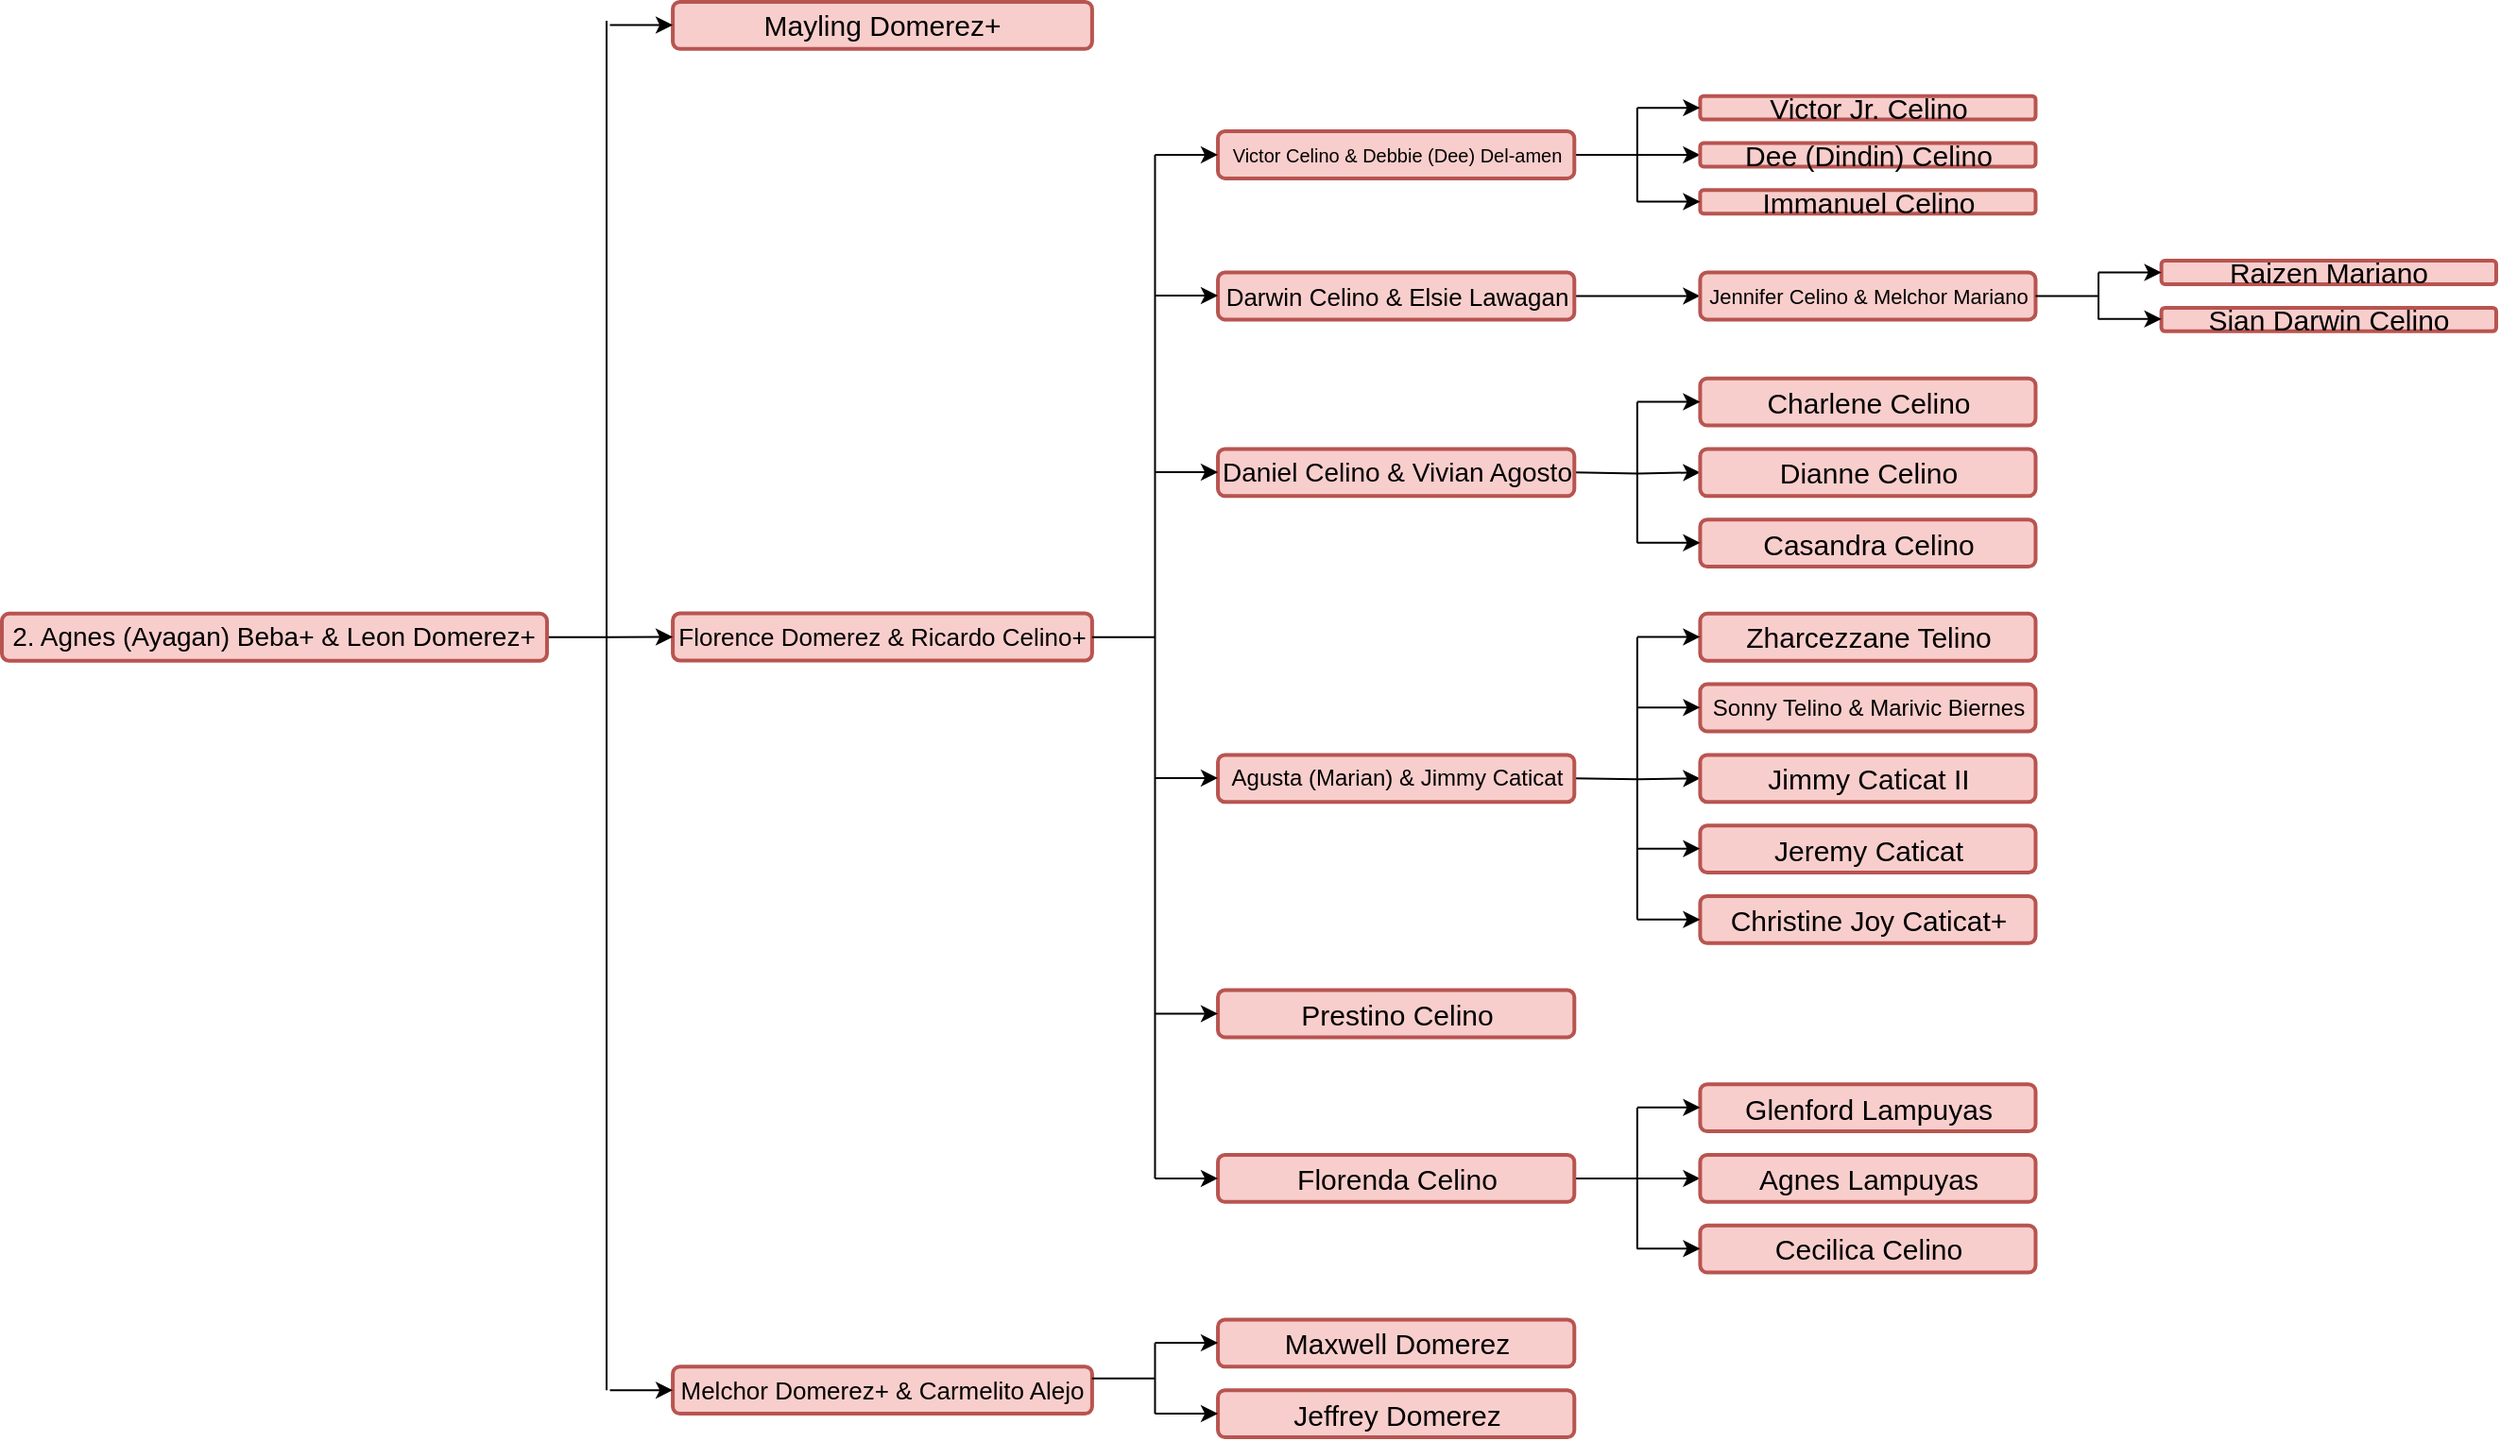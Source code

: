 <mxfile version="28.0.4">
  <diagram name="Page-1" id="Qc2j29BkZQCwujwfNHXb">
    <mxGraphModel dx="1695" dy="998" grid="1" gridSize="10" guides="1" tooltips="1" connect="1" arrows="1" fold="1" page="1" pageScale="1" pageWidth="1400" pageHeight="850" math="0" shadow="0">
      <root>
        <mxCell id="0" />
        <mxCell id="1" parent="0" />
        <mxCell id="mNVwAcbcl_QrP8iyDvm8-939" value="" style="group" vertex="1" connectable="0" parent="1">
          <mxGeometry x="40" y="40" width="1320" height="760" as="geometry" />
        </mxCell>
        <mxCell id="mNVwAcbcl_QrP8iyDvm8-872" value="Mayling Domerez+" style="whiteSpace=wrap;html=1;rounded=1;strokeColor=#b85450;fillColor=#f8cecc;strokeWidth=2;fontSize=15;" vertex="1" parent="mNVwAcbcl_QrP8iyDvm8-939">
          <mxGeometry x="355.047" width="221.905" height="24.918" as="geometry" />
        </mxCell>
        <mxCell id="mNVwAcbcl_QrP8iyDvm8-873" value="Florence Domerez &amp;amp; Ricardo Celino+" style="whiteSpace=wrap;html=1;rounded=1;strokeColor=#b85450;fillColor=#f8cecc;strokeWidth=2;fontSize=13;" vertex="1" parent="mNVwAcbcl_QrP8iyDvm8-939">
          <mxGeometry x="355.047" y="323.785" width="221.905" height="24.918" as="geometry" />
        </mxCell>
        <mxCell id="mNVwAcbcl_QrP8iyDvm8-874" value="" style="edgeStyle=orthogonalEdgeStyle;rounded=0;orthogonalLoop=1;jettySize=auto;html=1;fontFamily=Helvetica;fontSize=12;fontColor=default;" edge="1" parent="mNVwAcbcl_QrP8iyDvm8-939" source="mNVwAcbcl_QrP8iyDvm8-875" target="mNVwAcbcl_QrP8iyDvm8-883">
          <mxGeometry relative="1" as="geometry" />
        </mxCell>
        <mxCell id="mNVwAcbcl_QrP8iyDvm8-875" value="Victor Celino &amp;amp; Debbie (Dee) Del-amen" style="rounded=1;whiteSpace=wrap;html=1;fillColor=#f8cecc;strokeColor=#b85450;strokeWidth=2;fontSize=10;" vertex="1" parent="mNVwAcbcl_QrP8iyDvm8-939">
          <mxGeometry x="643.524" y="68.525" width="188.619" height="24.918" as="geometry" />
        </mxCell>
        <mxCell id="mNVwAcbcl_QrP8iyDvm8-876" value="" style="edgeStyle=orthogonalEdgeStyle;rounded=0;orthogonalLoop=1;jettySize=auto;html=1;fontFamily=Helvetica;fontSize=12;fontColor=default;" edge="1" parent="mNVwAcbcl_QrP8iyDvm8-939" source="mNVwAcbcl_QrP8iyDvm8-877" target="mNVwAcbcl_QrP8iyDvm8-885">
          <mxGeometry relative="1" as="geometry" />
        </mxCell>
        <mxCell id="mNVwAcbcl_QrP8iyDvm8-877" value="Darwin Celino &amp;amp; Elsie Lawagan" style="rounded=1;whiteSpace=wrap;html=1;fillColor=#f8cecc;strokeColor=#b85450;strokeWidth=2;fontSize=13;" vertex="1" parent="mNVwAcbcl_QrP8iyDvm8-939">
          <mxGeometry x="643.524" y="143.279" width="188.619" height="24.918" as="geometry" />
        </mxCell>
        <mxCell id="mNVwAcbcl_QrP8iyDvm8-878" value="" style="edgeStyle=orthogonalEdgeStyle;rounded=0;orthogonalLoop=1;jettySize=auto;html=1;fontFamily=Helvetica;fontSize=12;fontColor=default;" edge="1" parent="mNVwAcbcl_QrP8iyDvm8-939" target="mNVwAcbcl_QrP8iyDvm8-889">
          <mxGeometry relative="1" as="geometry">
            <mxPoint x="832.143" y="249.18" as="sourcePoint" />
          </mxGeometry>
        </mxCell>
        <mxCell id="mNVwAcbcl_QrP8iyDvm8-879" value="Daniel Celino &amp;amp; Vivian Agosto" style="rounded=1;whiteSpace=wrap;html=1;fillColor=#f8cecc;strokeColor=#b85450;strokeWidth=2;fontSize=14;" vertex="1" parent="mNVwAcbcl_QrP8iyDvm8-939">
          <mxGeometry x="643.524" y="236.721" width="188.619" height="24.918" as="geometry" />
        </mxCell>
        <mxCell id="mNVwAcbcl_QrP8iyDvm8-880" value="" style="edgeStyle=orthogonalEdgeStyle;rounded=0;orthogonalLoop=1;jettySize=auto;html=1;fontFamily=Helvetica;fontSize=12;fontColor=default;" edge="1" parent="mNVwAcbcl_QrP8iyDvm8-939" target="mNVwAcbcl_QrP8iyDvm8-903">
          <mxGeometry relative="1" as="geometry">
            <mxPoint x="832.143" y="411.148" as="sourcePoint" />
          </mxGeometry>
        </mxCell>
        <mxCell id="mNVwAcbcl_QrP8iyDvm8-881" value="Agusta (Marian) &amp;amp; Jimmy Caticat" style="rounded=1;whiteSpace=wrap;html=1;fillColor=#f8cecc;strokeColor=#b85450;strokeWidth=2;fontSize=12;" vertex="1" parent="mNVwAcbcl_QrP8iyDvm8-939">
          <mxGeometry x="643.524" y="398.689" width="188.619" height="24.918" as="geometry" />
        </mxCell>
        <mxCell id="mNVwAcbcl_QrP8iyDvm8-882" value="Victor Jr. Celino" style="whiteSpace=wrap;html=1;rounded=1;fillColor=#f8cecc;strokeColor=#b85450;strokeWidth=2;fontSize=15;" vertex="1" parent="mNVwAcbcl_QrP8iyDvm8-939">
          <mxGeometry x="898.714" y="49.836" width="177.524" height="12.459" as="geometry" />
        </mxCell>
        <mxCell id="mNVwAcbcl_QrP8iyDvm8-883" value="Dee (Dindin) Celino" style="whiteSpace=wrap;html=1;rounded=1;fillColor=#f8cecc;strokeColor=#b85450;strokeWidth=2;fontSize=15;" vertex="1" parent="mNVwAcbcl_QrP8iyDvm8-939">
          <mxGeometry x="898.714" y="74.754" width="177.524" height="12.459" as="geometry" />
        </mxCell>
        <mxCell id="mNVwAcbcl_QrP8iyDvm8-884" value="Immanuel Celino" style="whiteSpace=wrap;html=1;rounded=1;fillColor=#f8cecc;strokeColor=#b85450;strokeWidth=2;fontSize=15;" vertex="1" parent="mNVwAcbcl_QrP8iyDvm8-939">
          <mxGeometry x="898.714" y="99.672" width="177.524" height="12.459" as="geometry" />
        </mxCell>
        <mxCell id="mNVwAcbcl_QrP8iyDvm8-885" value="Jennifer Celino &amp;amp; Melchor Mariano" style="whiteSpace=wrap;html=1;rounded=1;fillColor=#f8cecc;strokeColor=#b85450;strokeWidth=2;fontSize=11;" vertex="1" parent="mNVwAcbcl_QrP8iyDvm8-939">
          <mxGeometry x="898.714" y="143.279" width="177.524" height="24.918" as="geometry" />
        </mxCell>
        <mxCell id="mNVwAcbcl_QrP8iyDvm8-886" value="Raizen Mariano" style="rounded=1;whiteSpace=wrap;html=1;fillColor=#f8cecc;strokeColor=#b85450;strokeWidth=2;fontSize=15;" vertex="1" parent="mNVwAcbcl_QrP8iyDvm8-939">
          <mxGeometry x="1142.809" y="137.049" width="177.191" height="12.459" as="geometry" />
        </mxCell>
        <mxCell id="mNVwAcbcl_QrP8iyDvm8-887" value="Sian Darwin Celino" style="rounded=1;whiteSpace=wrap;html=1;fillColor=#f8cecc;strokeColor=#b85450;strokeWidth=2;fontSize=15;" vertex="1" parent="mNVwAcbcl_QrP8iyDvm8-939">
          <mxGeometry x="1142.809" y="161.967" width="177.191" height="12.459" as="geometry" />
        </mxCell>
        <mxCell id="mNVwAcbcl_QrP8iyDvm8-888" value="Charlene Celino" style="whiteSpace=wrap;html=1;rounded=1;fillColor=#f8cecc;strokeColor=#b85450;strokeWidth=2;fontSize=15;" vertex="1" parent="mNVwAcbcl_QrP8iyDvm8-939">
          <mxGeometry x="898.714" y="199.344" width="177.524" height="24.918" as="geometry" />
        </mxCell>
        <mxCell id="mNVwAcbcl_QrP8iyDvm8-889" value="Dianne Celino" style="whiteSpace=wrap;html=1;rounded=1;fillColor=#f8cecc;strokeColor=#b85450;strokeWidth=2;fontSize=15;" vertex="1" parent="mNVwAcbcl_QrP8iyDvm8-939">
          <mxGeometry x="898.714" y="236.721" width="177.524" height="24.918" as="geometry" />
        </mxCell>
        <mxCell id="mNVwAcbcl_QrP8iyDvm8-890" value="Casandra Celino" style="whiteSpace=wrap;html=1;rounded=1;fillColor=#f8cecc;strokeColor=#b85450;strokeWidth=2;fontSize=15;" vertex="1" parent="mNVwAcbcl_QrP8iyDvm8-939">
          <mxGeometry x="898.714" y="274.098" width="177.524" height="24.918" as="geometry" />
        </mxCell>
        <mxCell id="mNVwAcbcl_QrP8iyDvm8-891" value="" style="endArrow=none;html=1;rounded=0;fontFamily=Helvetica;fontSize=12;fontColor=default;" edge="1" parent="mNVwAcbcl_QrP8iyDvm8-939">
          <mxGeometry width="50" height="50" relative="1" as="geometry">
            <mxPoint x="865.428" y="105.902" as="sourcePoint" />
            <mxPoint x="865.428" y="56.066" as="targetPoint" />
          </mxGeometry>
        </mxCell>
        <mxCell id="mNVwAcbcl_QrP8iyDvm8-892" value="" style="endArrow=classic;html=1;rounded=0;fontFamily=Helvetica;fontSize=12;fontColor=default;" edge="1" parent="mNVwAcbcl_QrP8iyDvm8-939">
          <mxGeometry width="50" height="50" relative="1" as="geometry">
            <mxPoint x="865.428" y="56.066" as="sourcePoint" />
            <mxPoint x="898.714" y="56.066" as="targetPoint" />
          </mxGeometry>
        </mxCell>
        <mxCell id="mNVwAcbcl_QrP8iyDvm8-893" value="" style="endArrow=classic;html=1;rounded=0;fontFamily=Helvetica;fontSize=12;fontColor=default;" edge="1" parent="mNVwAcbcl_QrP8iyDvm8-939">
          <mxGeometry width="50" height="50" relative="1" as="geometry">
            <mxPoint x="865.428" y="105.765" as="sourcePoint" />
            <mxPoint x="898.714" y="105.765" as="targetPoint" />
          </mxGeometry>
        </mxCell>
        <mxCell id="mNVwAcbcl_QrP8iyDvm8-894" value="" style="endArrow=none;html=1;rounded=0;fontFamily=Helvetica;fontSize=12;fontColor=default;" edge="1" parent="mNVwAcbcl_QrP8iyDvm8-939">
          <mxGeometry width="50" height="50" relative="1" as="geometry">
            <mxPoint x="1076.238" y="155.738" as="sourcePoint" />
            <mxPoint x="1109.523" y="155.738" as="targetPoint" />
          </mxGeometry>
        </mxCell>
        <mxCell id="mNVwAcbcl_QrP8iyDvm8-895" value="" style="endArrow=none;html=1;rounded=0;fontFamily=Helvetica;fontSize=12;fontColor=default;" edge="1" parent="mNVwAcbcl_QrP8iyDvm8-939">
          <mxGeometry width="50" height="50" relative="1" as="geometry">
            <mxPoint x="1109.523" y="168.197" as="sourcePoint" />
            <mxPoint x="1109.523" y="143.279" as="targetPoint" />
          </mxGeometry>
        </mxCell>
        <mxCell id="mNVwAcbcl_QrP8iyDvm8-896" value="" style="endArrow=classic;html=1;rounded=0;fontFamily=Helvetica;fontSize=12;fontColor=default;entryX=0;entryY=0.5;entryDx=0;entryDy=0;" edge="1" parent="mNVwAcbcl_QrP8iyDvm8-939" target="mNVwAcbcl_QrP8iyDvm8-886">
          <mxGeometry width="50" height="50" relative="1" as="geometry">
            <mxPoint x="1109.523" y="143.279" as="sourcePoint" />
            <mxPoint x="1165.0" y="112.131" as="targetPoint" />
          </mxGeometry>
        </mxCell>
        <mxCell id="mNVwAcbcl_QrP8iyDvm8-897" value="" style="endArrow=classic;html=1;rounded=0;fontFamily=Helvetica;fontSize=12;fontColor=default;entryX=0;entryY=0.5;entryDx=0;entryDy=0;" edge="1" parent="mNVwAcbcl_QrP8iyDvm8-939">
          <mxGeometry width="50" height="50" relative="1" as="geometry">
            <mxPoint x="1109.523" y="167.929" as="sourcePoint" />
            <mxPoint x="1142.809" y="167.929" as="targetPoint" />
          </mxGeometry>
        </mxCell>
        <mxCell id="mNVwAcbcl_QrP8iyDvm8-898" value="" style="endArrow=none;html=1;rounded=0;fontFamily=Helvetica;fontSize=12;fontColor=default;" edge="1" parent="mNVwAcbcl_QrP8iyDvm8-939">
          <mxGeometry width="50" height="50" relative="1" as="geometry">
            <mxPoint x="865.428" y="286.557" as="sourcePoint" />
            <mxPoint x="865.428" y="211.803" as="targetPoint" />
          </mxGeometry>
        </mxCell>
        <mxCell id="mNVwAcbcl_QrP8iyDvm8-899" value="" style="endArrow=classic;html=1;rounded=0;fontFamily=Helvetica;fontSize=12;fontColor=default;" edge="1" parent="mNVwAcbcl_QrP8iyDvm8-939">
          <mxGeometry width="50" height="50" relative="1" as="geometry">
            <mxPoint x="865.428" y="211.803" as="sourcePoint" />
            <mxPoint x="898.714" y="211.803" as="targetPoint" />
          </mxGeometry>
        </mxCell>
        <mxCell id="mNVwAcbcl_QrP8iyDvm8-900" value="" style="endArrow=classic;html=1;rounded=0;fontFamily=Helvetica;fontSize=12;fontColor=default;" edge="1" parent="mNVwAcbcl_QrP8iyDvm8-939">
          <mxGeometry width="50" height="50" relative="1" as="geometry">
            <mxPoint x="865.428" y="286.414" as="sourcePoint" />
            <mxPoint x="898.714" y="286.414" as="targetPoint" />
          </mxGeometry>
        </mxCell>
        <mxCell id="mNVwAcbcl_QrP8iyDvm8-901" value="Zharcezzane Telino" style="whiteSpace=wrap;html=1;rounded=1;fillColor=#f8cecc;strokeColor=#b85450;strokeWidth=2;fontSize=15;" vertex="1" parent="mNVwAcbcl_QrP8iyDvm8-939">
          <mxGeometry x="898.714" y="323.934" width="177.524" height="24.918" as="geometry" />
        </mxCell>
        <mxCell id="mNVwAcbcl_QrP8iyDvm8-902" value="Sonny Telino &amp;amp; Marivic Biernes" style="whiteSpace=wrap;html=1;rounded=1;fillColor=#f8cecc;strokeColor=#b85450;strokeWidth=2;fontSize=12;" vertex="1" parent="mNVwAcbcl_QrP8iyDvm8-939">
          <mxGeometry x="898.714" y="361.311" width="177.524" height="24.918" as="geometry" />
        </mxCell>
        <mxCell id="mNVwAcbcl_QrP8iyDvm8-903" value="Jimmy Caticat II" style="whiteSpace=wrap;html=1;rounded=1;fillColor=#f8cecc;strokeColor=#b85450;strokeWidth=2;fontSize=15;" vertex="1" parent="mNVwAcbcl_QrP8iyDvm8-939">
          <mxGeometry x="898.714" y="398.689" width="177.524" height="24.918" as="geometry" />
        </mxCell>
        <mxCell id="mNVwAcbcl_QrP8iyDvm8-904" value="Jeremy Caticat" style="whiteSpace=wrap;html=1;rounded=1;fillColor=#f8cecc;strokeColor=#b85450;strokeWidth=2;fontSize=15;" vertex="1" parent="mNVwAcbcl_QrP8iyDvm8-939">
          <mxGeometry x="898.714" y="436.066" width="177.524" height="24.918" as="geometry" />
        </mxCell>
        <mxCell id="mNVwAcbcl_QrP8iyDvm8-905" value="Christine Joy Caticat+" style="whiteSpace=wrap;html=1;rounded=1;fillColor=#f8cecc;strokeColor=#b85450;strokeWidth=2;fontSize=15;" vertex="1" parent="mNVwAcbcl_QrP8iyDvm8-939">
          <mxGeometry x="898.714" y="473.443" width="177.524" height="24.918" as="geometry" />
        </mxCell>
        <mxCell id="mNVwAcbcl_QrP8iyDvm8-906" value="" style="endArrow=none;html=1;rounded=0;fontFamily=Helvetica;fontSize=12;fontColor=default;" edge="1" parent="mNVwAcbcl_QrP8iyDvm8-939">
          <mxGeometry width="50" height="50" relative="1" as="geometry">
            <mxPoint x="865.428" y="485.902" as="sourcePoint" />
            <mxPoint x="865.428" y="336.393" as="targetPoint" />
          </mxGeometry>
        </mxCell>
        <mxCell id="mNVwAcbcl_QrP8iyDvm8-907" value="" style="endArrow=classic;html=1;rounded=0;fontFamily=Helvetica;fontSize=12;fontColor=default;" edge="1" parent="mNVwAcbcl_QrP8iyDvm8-939">
          <mxGeometry width="50" height="50" relative="1" as="geometry">
            <mxPoint x="865.428" y="485.902" as="sourcePoint" />
            <mxPoint x="898.714" y="485.902" as="targetPoint" />
          </mxGeometry>
        </mxCell>
        <mxCell id="mNVwAcbcl_QrP8iyDvm8-908" value="" style="endArrow=classic;html=1;rounded=0;fontFamily=Helvetica;fontSize=12;fontColor=default;" edge="1" parent="mNVwAcbcl_QrP8iyDvm8-939">
          <mxGeometry width="50" height="50" relative="1" as="geometry">
            <mxPoint x="865.428" y="448.363" as="sourcePoint" />
            <mxPoint x="898.714" y="448.363" as="targetPoint" />
          </mxGeometry>
        </mxCell>
        <mxCell id="mNVwAcbcl_QrP8iyDvm8-909" value="" style="endArrow=classic;html=1;rounded=0;fontFamily=Helvetica;fontSize=12;fontColor=default;" edge="1" parent="mNVwAcbcl_QrP8iyDvm8-939">
          <mxGeometry width="50" height="50" relative="1" as="geometry">
            <mxPoint x="865.428" y="373.609" as="sourcePoint" />
            <mxPoint x="898.714" y="373.609" as="targetPoint" />
          </mxGeometry>
        </mxCell>
        <mxCell id="mNVwAcbcl_QrP8iyDvm8-910" value="" style="endArrow=classic;html=1;rounded=0;fontFamily=Helvetica;fontSize=12;fontColor=default;" edge="1" parent="mNVwAcbcl_QrP8iyDvm8-939">
          <mxGeometry width="50" height="50" relative="1" as="geometry">
            <mxPoint x="865.428" y="336.231" as="sourcePoint" />
            <mxPoint x="898.714" y="336.231" as="targetPoint" />
          </mxGeometry>
        </mxCell>
        <mxCell id="mNVwAcbcl_QrP8iyDvm8-911" value="Prestino Celino" style="rounded=1;whiteSpace=wrap;html=1;fillColor=#f8cecc;strokeColor=#b85450;strokeWidth=2;fontSize=15;" vertex="1" parent="mNVwAcbcl_QrP8iyDvm8-939">
          <mxGeometry x="643.524" y="523.279" width="188.619" height="24.918" as="geometry" />
        </mxCell>
        <mxCell id="mNVwAcbcl_QrP8iyDvm8-912" value="" style="edgeStyle=orthogonalEdgeStyle;rounded=0;orthogonalLoop=1;jettySize=auto;html=1;fontFamily=Helvetica;fontSize=12;fontColor=default;" edge="1" parent="mNVwAcbcl_QrP8iyDvm8-939" source="mNVwAcbcl_QrP8iyDvm8-913" target="mNVwAcbcl_QrP8iyDvm8-915">
          <mxGeometry relative="1" as="geometry" />
        </mxCell>
        <mxCell id="mNVwAcbcl_QrP8iyDvm8-913" value="Florenda Celino" style="rounded=1;whiteSpace=wrap;html=1;fillColor=#f8cecc;strokeColor=#b85450;strokeWidth=2;fontSize=15;" vertex="1" parent="mNVwAcbcl_QrP8iyDvm8-939">
          <mxGeometry x="643.524" y="610.492" width="188.619" height="24.918" as="geometry" />
        </mxCell>
        <mxCell id="mNVwAcbcl_QrP8iyDvm8-914" value="Glenford Lampuyas" style="whiteSpace=wrap;html=1;rounded=1;fillColor=#f8cecc;strokeColor=#b85450;strokeWidth=2;fontSize=15;" vertex="1" parent="mNVwAcbcl_QrP8iyDvm8-939">
          <mxGeometry x="898.714" y="573.115" width="177.524" height="24.918" as="geometry" />
        </mxCell>
        <mxCell id="mNVwAcbcl_QrP8iyDvm8-915" value="Agnes Lampuyas" style="whiteSpace=wrap;html=1;rounded=1;fillColor=#f8cecc;strokeColor=#b85450;strokeWidth=2;fontSize=15;" vertex="1" parent="mNVwAcbcl_QrP8iyDvm8-939">
          <mxGeometry x="898.714" y="610.492" width="177.524" height="24.918" as="geometry" />
        </mxCell>
        <mxCell id="mNVwAcbcl_QrP8iyDvm8-916" value="Cecilica Celino" style="whiteSpace=wrap;html=1;rounded=1;fillColor=#f8cecc;strokeColor=#b85450;strokeWidth=2;fontSize=15;" vertex="1" parent="mNVwAcbcl_QrP8iyDvm8-939">
          <mxGeometry x="898.714" y="647.869" width="177.524" height="24.918" as="geometry" />
        </mxCell>
        <mxCell id="mNVwAcbcl_QrP8iyDvm8-917" value="" style="endArrow=none;html=1;rounded=0;fontFamily=Helvetica;fontSize=12;fontColor=default;" edge="1" parent="mNVwAcbcl_QrP8iyDvm8-939">
          <mxGeometry width="50" height="50" relative="1" as="geometry">
            <mxPoint x="865.428" y="660.328" as="sourcePoint" />
            <mxPoint x="865.428" y="585.574" as="targetPoint" />
          </mxGeometry>
        </mxCell>
        <mxCell id="mNVwAcbcl_QrP8iyDvm8-918" value="" style="endArrow=classic;html=1;rounded=0;fontFamily=Helvetica;fontSize=12;fontColor=default;" edge="1" parent="mNVwAcbcl_QrP8iyDvm8-939">
          <mxGeometry width="50" height="50" relative="1" as="geometry">
            <mxPoint x="865.428" y="585.381" as="sourcePoint" />
            <mxPoint x="898.714" y="585.381" as="targetPoint" />
          </mxGeometry>
        </mxCell>
        <mxCell id="mNVwAcbcl_QrP8iyDvm8-919" value="" style="endArrow=classic;html=1;rounded=0;fontFamily=Helvetica;fontSize=12;fontColor=default;" edge="1" parent="mNVwAcbcl_QrP8iyDvm8-939">
          <mxGeometry width="50" height="50" relative="1" as="geometry">
            <mxPoint x="865.428" y="660.135" as="sourcePoint" />
            <mxPoint x="898.714" y="660.135" as="targetPoint" />
          </mxGeometry>
        </mxCell>
        <mxCell id="mNVwAcbcl_QrP8iyDvm8-920" value="" style="endArrow=classic;html=1;rounded=0;fontFamily=Helvetica;fontSize=12;fontColor=default;" edge="1" parent="mNVwAcbcl_QrP8iyDvm8-939">
          <mxGeometry width="50" height="50" relative="1" as="geometry">
            <mxPoint x="610.238" y="249.056" as="sourcePoint" />
            <mxPoint x="643.524" y="249.056" as="targetPoint" />
          </mxGeometry>
        </mxCell>
        <mxCell id="mNVwAcbcl_QrP8iyDvm8-921" value="" style="endArrow=classic;html=1;rounded=0;fontFamily=Helvetica;fontSize=12;fontColor=default;" edge="1" parent="mNVwAcbcl_QrP8iyDvm8-939">
          <mxGeometry width="50" height="50" relative="1" as="geometry">
            <mxPoint x="610.238" y="80.984" as="sourcePoint" />
            <mxPoint x="643.524" y="80.984" as="targetPoint" />
          </mxGeometry>
        </mxCell>
        <mxCell id="mNVwAcbcl_QrP8iyDvm8-922" value="" style="endArrow=classic;html=1;rounded=0;fontFamily=Helvetica;fontSize=12;fontColor=default;" edge="1" parent="mNVwAcbcl_QrP8iyDvm8-939">
          <mxGeometry width="50" height="50" relative="1" as="geometry">
            <mxPoint x="610.238" y="155.526" as="sourcePoint" />
            <mxPoint x="643.524" y="155.526" as="targetPoint" />
          </mxGeometry>
        </mxCell>
        <mxCell id="mNVwAcbcl_QrP8iyDvm8-923" value="" style="endArrow=classic;html=1;rounded=0;fontFamily=Helvetica;fontSize=12;fontColor=default;" edge="1" parent="mNVwAcbcl_QrP8iyDvm8-939">
          <mxGeometry width="50" height="50" relative="1" as="geometry">
            <mxPoint x="610.238" y="410.954" as="sourcePoint" />
            <mxPoint x="643.524" y="410.954" as="targetPoint" />
          </mxGeometry>
        </mxCell>
        <mxCell id="mNVwAcbcl_QrP8iyDvm8-924" value="" style="endArrow=classic;html=1;rounded=0;fontFamily=Helvetica;fontSize=12;fontColor=default;" edge="1" parent="mNVwAcbcl_QrP8iyDvm8-939">
          <mxGeometry width="50" height="50" relative="1" as="geometry">
            <mxPoint x="610.238" y="535.738" as="sourcePoint" />
            <mxPoint x="643.524" y="535.738" as="targetPoint" />
          </mxGeometry>
        </mxCell>
        <mxCell id="mNVwAcbcl_QrP8iyDvm8-925" value="" style="endArrow=classic;html=1;rounded=0;fontFamily=Helvetica;fontSize=12;fontColor=default;" edge="1" parent="mNVwAcbcl_QrP8iyDvm8-939">
          <mxGeometry width="50" height="50" relative="1" as="geometry">
            <mxPoint x="610.238" y="622.951" as="sourcePoint" />
            <mxPoint x="643.524" y="622.951" as="targetPoint" />
          </mxGeometry>
        </mxCell>
        <mxCell id="mNVwAcbcl_QrP8iyDvm8-926" value="" style="endArrow=none;html=1;rounded=0;fontFamily=Helvetica;fontSize=12;fontColor=default;" edge="1" parent="mNVwAcbcl_QrP8iyDvm8-939">
          <mxGeometry width="50" height="50" relative="1" as="geometry">
            <mxPoint x="610.238" y="622.951" as="sourcePoint" />
            <mxPoint x="610.238" y="80.984" as="targetPoint" />
          </mxGeometry>
        </mxCell>
        <mxCell id="mNVwAcbcl_QrP8iyDvm8-927" value="" style="endArrow=none;html=1;rounded=0;fontFamily=Helvetica;fontSize=12;fontColor=default;" edge="1" parent="mNVwAcbcl_QrP8iyDvm8-939">
          <mxGeometry width="50" height="50" relative="1" as="geometry">
            <mxPoint x="576.952" y="336.393" as="sourcePoint" />
            <mxPoint x="610.238" y="336.393" as="targetPoint" />
          </mxGeometry>
        </mxCell>
        <mxCell id="mNVwAcbcl_QrP8iyDvm8-928" value="Melchor Domerez+ &amp;amp; Carmelito Alejo" style="whiteSpace=wrap;html=1;rounded=1;strokeColor=#b85450;fillColor=#f8cecc;strokeWidth=2;fontSize=13;" vertex="1" parent="mNVwAcbcl_QrP8iyDvm8-939">
          <mxGeometry x="355.047" y="722.623" width="221.905" height="24.918" as="geometry" />
        </mxCell>
        <mxCell id="mNVwAcbcl_QrP8iyDvm8-929" value="Maxwell Domerez" style="rounded=1;whiteSpace=wrap;html=1;fillColor=#f8cecc;strokeColor=#b85450;strokeWidth=2;fontSize=15;" vertex="1" parent="mNVwAcbcl_QrP8iyDvm8-939">
          <mxGeometry x="643.524" y="697.705" width="188.619" height="24.918" as="geometry" />
        </mxCell>
        <mxCell id="mNVwAcbcl_QrP8iyDvm8-930" value="Jeffrey Domerez" style="rounded=1;whiteSpace=wrap;html=1;fillColor=#f8cecc;strokeColor=#b85450;strokeWidth=2;fontSize=15;" vertex="1" parent="mNVwAcbcl_QrP8iyDvm8-939">
          <mxGeometry x="643.524" y="735.082" width="188.619" height="24.918" as="geometry" />
        </mxCell>
        <mxCell id="mNVwAcbcl_QrP8iyDvm8-931" value="" style="endArrow=classic;html=1;rounded=0;fontFamily=Helvetica;fontSize=12;fontColor=default;" edge="1" parent="mNVwAcbcl_QrP8iyDvm8-939">
          <mxGeometry width="50" height="50" relative="1" as="geometry">
            <mxPoint x="610.238" y="747.541" as="sourcePoint" />
            <mxPoint x="643.524" y="747.541" as="targetPoint" />
          </mxGeometry>
        </mxCell>
        <mxCell id="mNVwAcbcl_QrP8iyDvm8-932" value="" style="endArrow=classic;html=1;rounded=0;fontFamily=Helvetica;fontSize=12;fontColor=default;" edge="1" parent="mNVwAcbcl_QrP8iyDvm8-939">
          <mxGeometry width="50" height="50" relative="1" as="geometry">
            <mxPoint x="610.238" y="710.039" as="sourcePoint" />
            <mxPoint x="643.524" y="710.039" as="targetPoint" />
          </mxGeometry>
        </mxCell>
        <mxCell id="mNVwAcbcl_QrP8iyDvm8-933" value="" style="endArrow=none;html=1;rounded=0;fontFamily=Helvetica;fontSize=12;fontColor=default;" edge="1" parent="mNVwAcbcl_QrP8iyDvm8-939">
          <mxGeometry width="50" height="50" relative="1" as="geometry">
            <mxPoint x="610.238" y="747.541" as="sourcePoint" />
            <mxPoint x="610.238" y="710.164" as="targetPoint" />
          </mxGeometry>
        </mxCell>
        <mxCell id="mNVwAcbcl_QrP8iyDvm8-934" value="" style="endArrow=none;html=1;rounded=0;fontFamily=Helvetica;fontSize=12;fontColor=default;exitX=1;exitY=0.5;exitDx=0;exitDy=0;" edge="1" parent="mNVwAcbcl_QrP8iyDvm8-939">
          <mxGeometry width="50" height="50" relative="1" as="geometry">
            <mxPoint x="576.952" y="728.852" as="sourcePoint" />
            <mxPoint x="610.238" y="728.852" as="targetPoint" />
          </mxGeometry>
        </mxCell>
        <mxCell id="mNVwAcbcl_QrP8iyDvm8-935" value="" style="endArrow=classic;html=1;rounded=0;fontFamily=Helvetica;fontSize=12;fontColor=default;" edge="1" parent="mNVwAcbcl_QrP8iyDvm8-939">
          <mxGeometry width="50" height="50" relative="1" as="geometry">
            <mxPoint x="321.762" y="735.082" as="sourcePoint" />
            <mxPoint x="355.047" y="735.082" as="targetPoint" />
          </mxGeometry>
        </mxCell>
        <mxCell id="mNVwAcbcl_QrP8iyDvm8-936" value="" style="endArrow=classic;html=1;rounded=0;fontFamily=Helvetica;fontSize=12;fontColor=default;" edge="1" parent="mNVwAcbcl_QrP8iyDvm8-939">
          <mxGeometry width="50" height="50" relative="1" as="geometry">
            <mxPoint x="321.762" y="12.253" as="sourcePoint" />
            <mxPoint x="355.047" y="12.253" as="targetPoint" />
          </mxGeometry>
        </mxCell>
        <mxCell id="mNVwAcbcl_QrP8iyDvm8-937" value="" style="edgeStyle=orthogonalEdgeStyle;rounded=0;orthogonalLoop=1;jettySize=auto;html=1;" edge="1" parent="mNVwAcbcl_QrP8iyDvm8-939" source="mNVwAcbcl_QrP8iyDvm8-938" target="mNVwAcbcl_QrP8iyDvm8-873">
          <mxGeometry relative="1" as="geometry" />
        </mxCell>
        <mxCell id="mNVwAcbcl_QrP8iyDvm8-938" value="2. Agnes (Ayagan) Beba+ &amp;amp; Leon Domerez+" style="rounded=1;whiteSpace=wrap;html=1;strokeColor=#b85450;fillColor=#f8cecc;strokeWidth=2;fontSize=14;" vertex="1" parent="mNVwAcbcl_QrP8iyDvm8-939">
          <mxGeometry y="323.934" width="288.476" height="24.918" as="geometry" />
        </mxCell>
        <mxCell id="mNVwAcbcl_QrP8iyDvm8-940" value="" style="endArrow=none;html=1;rounded=0;" edge="1" parent="mNVwAcbcl_QrP8iyDvm8-939">
          <mxGeometry width="50" height="50" relative="1" as="geometry">
            <mxPoint x="320" y="735.08" as="sourcePoint" />
            <mxPoint x="320" y="10" as="targetPoint" />
          </mxGeometry>
        </mxCell>
      </root>
    </mxGraphModel>
  </diagram>
</mxfile>
